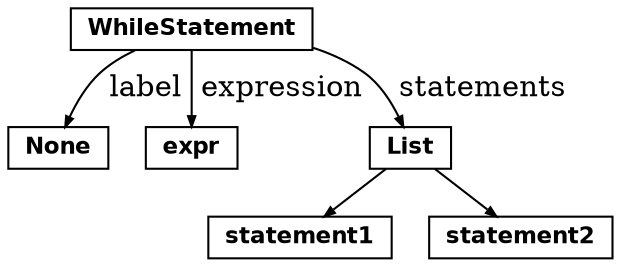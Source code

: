 digraph {
	graph [ dpi = 300 ];
	ordering=out;
	ranksep=.3;
	node [shape=box, fixedsize=false, fontsize=11, fontname="Helvetica-bold", width=.25, height=.25];
	edge [arrowsize=.5, color="black"]

	WhileStatement:
	None;
	expr;
	List;
	statement1;
	statement2;

	WhileStatement -> None [label=" label"]
	WhileStatement -> expr [label=" expression"]
	WhileStatement -> List [label=" statements"]
	List -> statement1
	List -> statement2
}